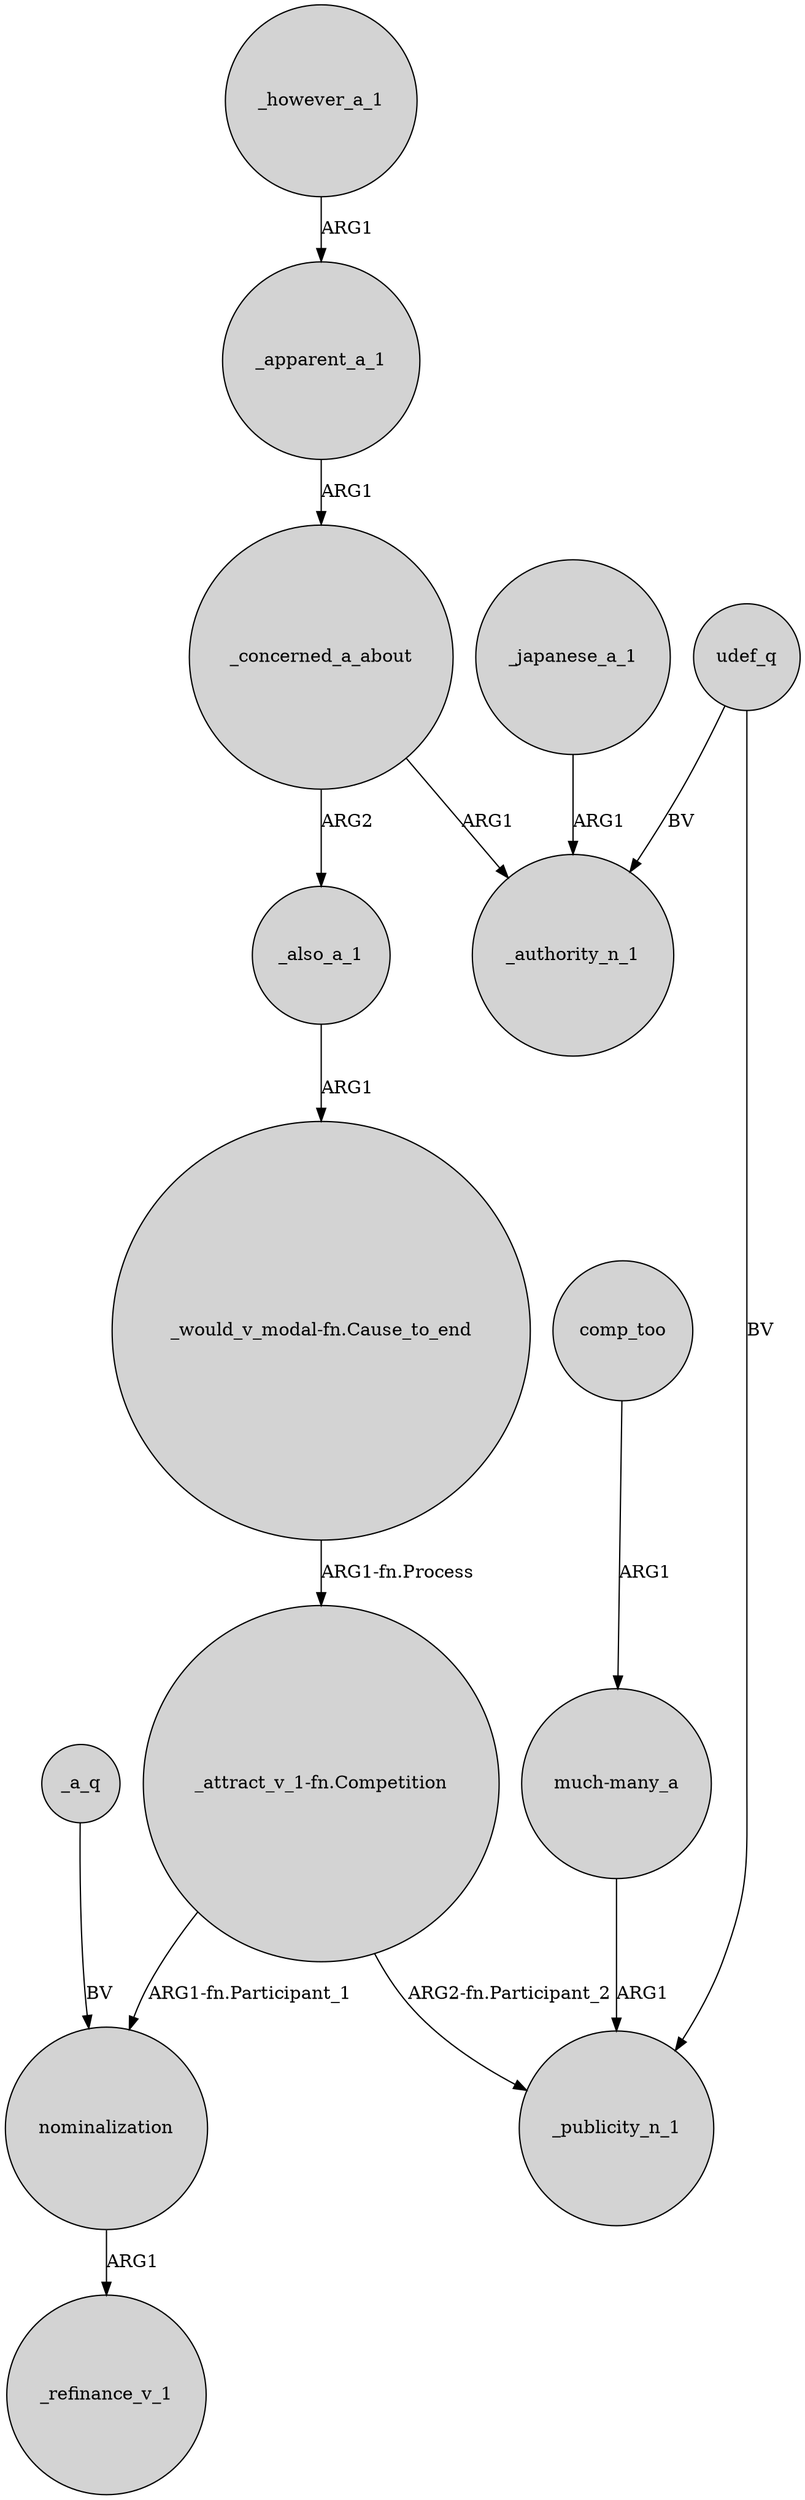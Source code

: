 digraph {
	node [shape=circle style=filled]
	"_would_v_modal-fn.Cause_to_end" -> "_attract_v_1-fn.Competition" [label="ARG1-fn.Process"]
	comp_too -> "much-many_a" [label=ARG1]
	udef_q -> _authority_n_1 [label=BV]
	"_attract_v_1-fn.Competition" -> nominalization [label="ARG1-fn.Participant_1"]
	nominalization -> _refinance_v_1 [label=ARG1]
	udef_q -> _publicity_n_1 [label=BV]
	"much-many_a" -> _publicity_n_1 [label=ARG1]
	_a_q -> nominalization [label=BV]
	"_attract_v_1-fn.Competition" -> _publicity_n_1 [label="ARG2-fn.Participant_2"]
	_however_a_1 -> _apparent_a_1 [label=ARG1]
	_japanese_a_1 -> _authority_n_1 [label=ARG1]
	_concerned_a_about -> _also_a_1 [label=ARG2]
	_concerned_a_about -> _authority_n_1 [label=ARG1]
	_apparent_a_1 -> _concerned_a_about [label=ARG1]
	_also_a_1 -> "_would_v_modal-fn.Cause_to_end" [label=ARG1]
}
